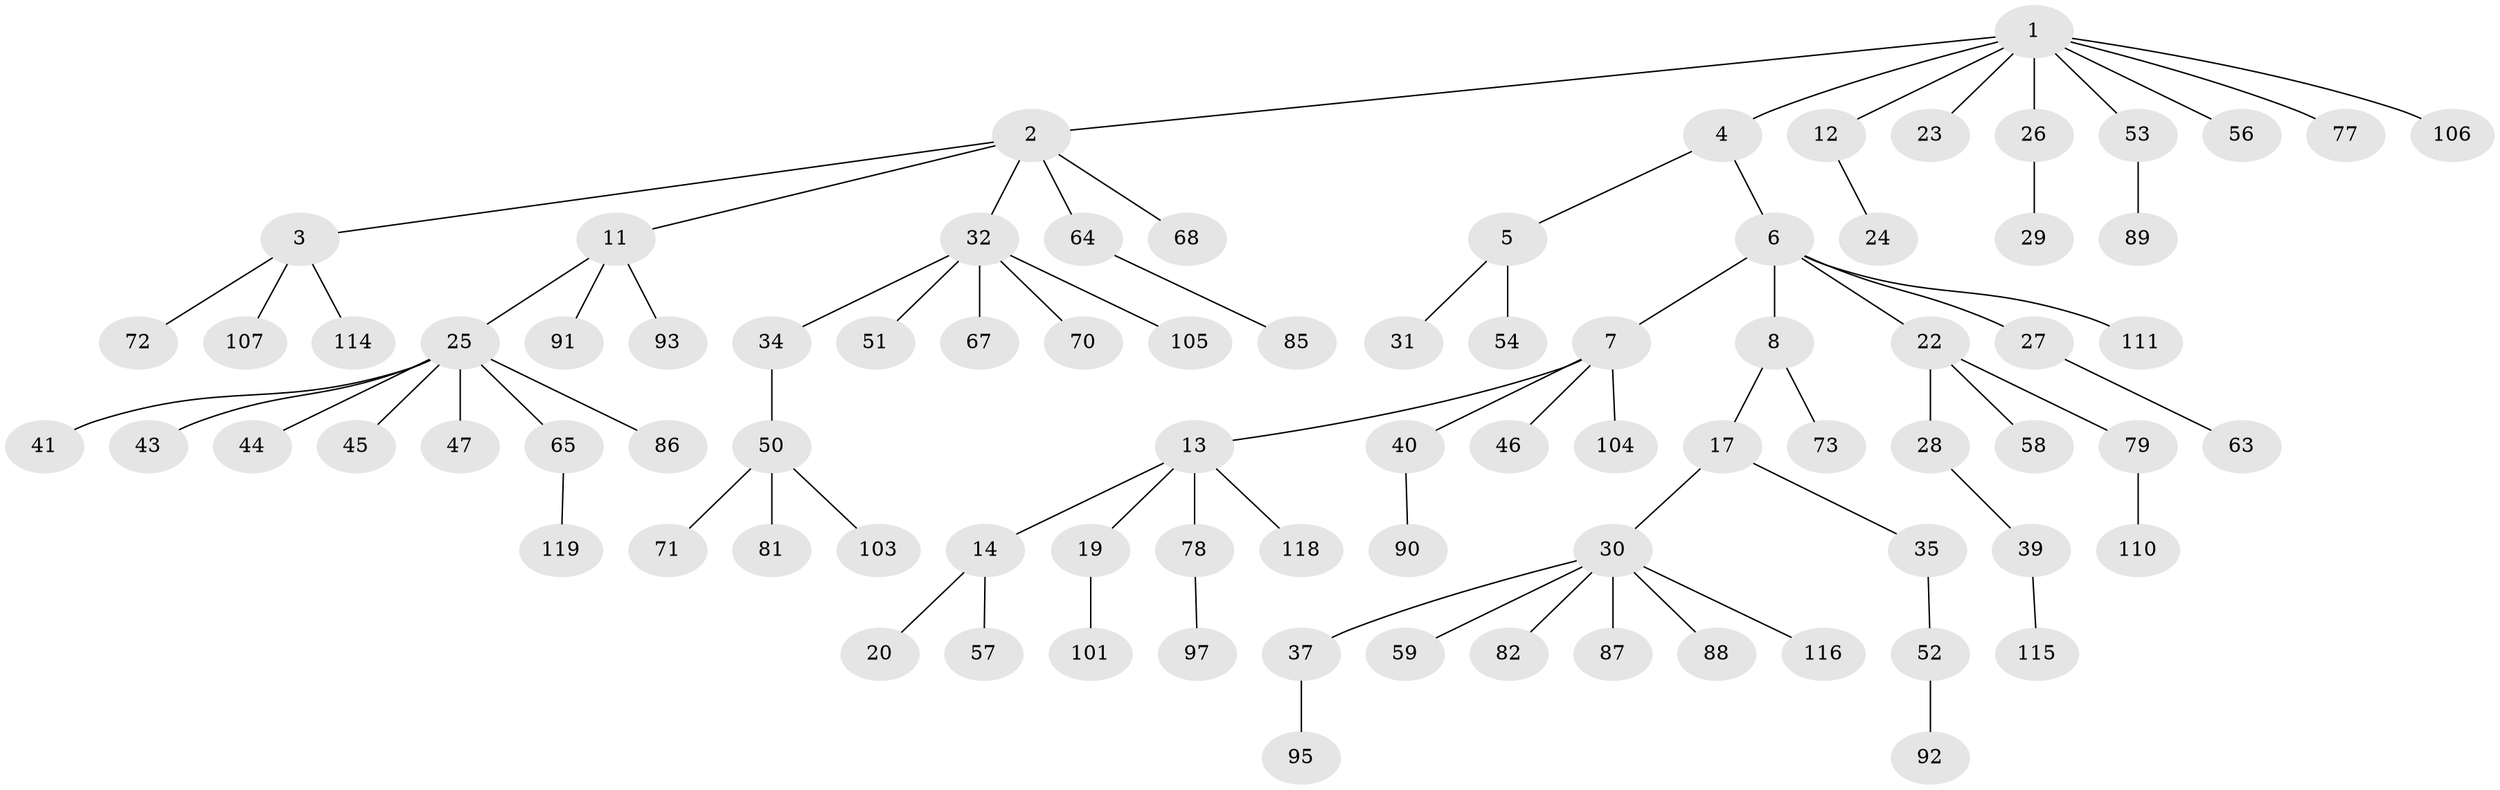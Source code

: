 // Generated by graph-tools (version 1.1) at 2025/24/03/03/25 07:24:08]
// undirected, 84 vertices, 83 edges
graph export_dot {
graph [start="1"]
  node [color=gray90,style=filled];
  1 [super="+38"];
  2 [super="+10"];
  3;
  4;
  5 [super="+42"];
  6 [super="+9"];
  7 [super="+18"];
  8 [super="+16"];
  11 [super="+76"];
  12;
  13 [super="+15"];
  14;
  17;
  19 [super="+21"];
  20 [super="+48"];
  22 [super="+84"];
  23;
  24 [super="+113"];
  25 [super="+33"];
  26 [super="+61"];
  27 [super="+83"];
  28 [super="+75"];
  29 [super="+66"];
  30 [super="+55"];
  31 [super="+36"];
  32 [super="+108"];
  34;
  35 [super="+100"];
  37;
  39 [super="+109"];
  40 [super="+60"];
  41;
  43;
  44;
  45 [super="+49"];
  46;
  47;
  50 [super="+69"];
  51;
  52;
  53;
  54;
  56;
  57 [super="+62"];
  58;
  59;
  63;
  64;
  65 [super="+74"];
  67;
  68;
  70;
  71;
  72 [super="+98"];
  73;
  77 [super="+117"];
  78 [super="+96"];
  79 [super="+80"];
  81 [super="+102"];
  82 [super="+99"];
  85;
  86;
  87;
  88 [super="+120"];
  89 [super="+94"];
  90;
  91;
  92;
  93;
  95;
  97;
  101;
  103;
  104;
  105;
  106;
  107 [super="+112"];
  110;
  111;
  114;
  115;
  116;
  118;
  119;
  1 -- 2;
  1 -- 4;
  1 -- 12;
  1 -- 23;
  1 -- 26;
  1 -- 53;
  1 -- 56;
  1 -- 77;
  1 -- 106;
  2 -- 3;
  2 -- 32;
  2 -- 64;
  2 -- 68;
  2 -- 11;
  3 -- 72;
  3 -- 107;
  3 -- 114;
  4 -- 5;
  4 -- 6;
  5 -- 31;
  5 -- 54;
  6 -- 7;
  6 -- 8;
  6 -- 111;
  6 -- 27;
  6 -- 22;
  7 -- 13;
  7 -- 40;
  7 -- 104;
  7 -- 46;
  8 -- 17;
  8 -- 73;
  11 -- 25;
  11 -- 93;
  11 -- 91;
  12 -- 24;
  13 -- 14;
  13 -- 19;
  13 -- 78;
  13 -- 118;
  14 -- 20;
  14 -- 57;
  17 -- 30;
  17 -- 35;
  19 -- 101;
  22 -- 28;
  22 -- 58;
  22 -- 79;
  25 -- 41;
  25 -- 43;
  25 -- 45;
  25 -- 65;
  25 -- 86;
  25 -- 44;
  25 -- 47;
  26 -- 29;
  27 -- 63;
  28 -- 39;
  30 -- 37;
  30 -- 82;
  30 -- 116;
  30 -- 88;
  30 -- 59;
  30 -- 87;
  32 -- 34;
  32 -- 51;
  32 -- 67;
  32 -- 70;
  32 -- 105;
  34 -- 50;
  35 -- 52;
  37 -- 95;
  39 -- 115;
  40 -- 90;
  50 -- 71;
  50 -- 81;
  50 -- 103;
  52 -- 92;
  53 -- 89;
  64 -- 85;
  65 -- 119;
  78 -- 97;
  79 -- 110;
}
